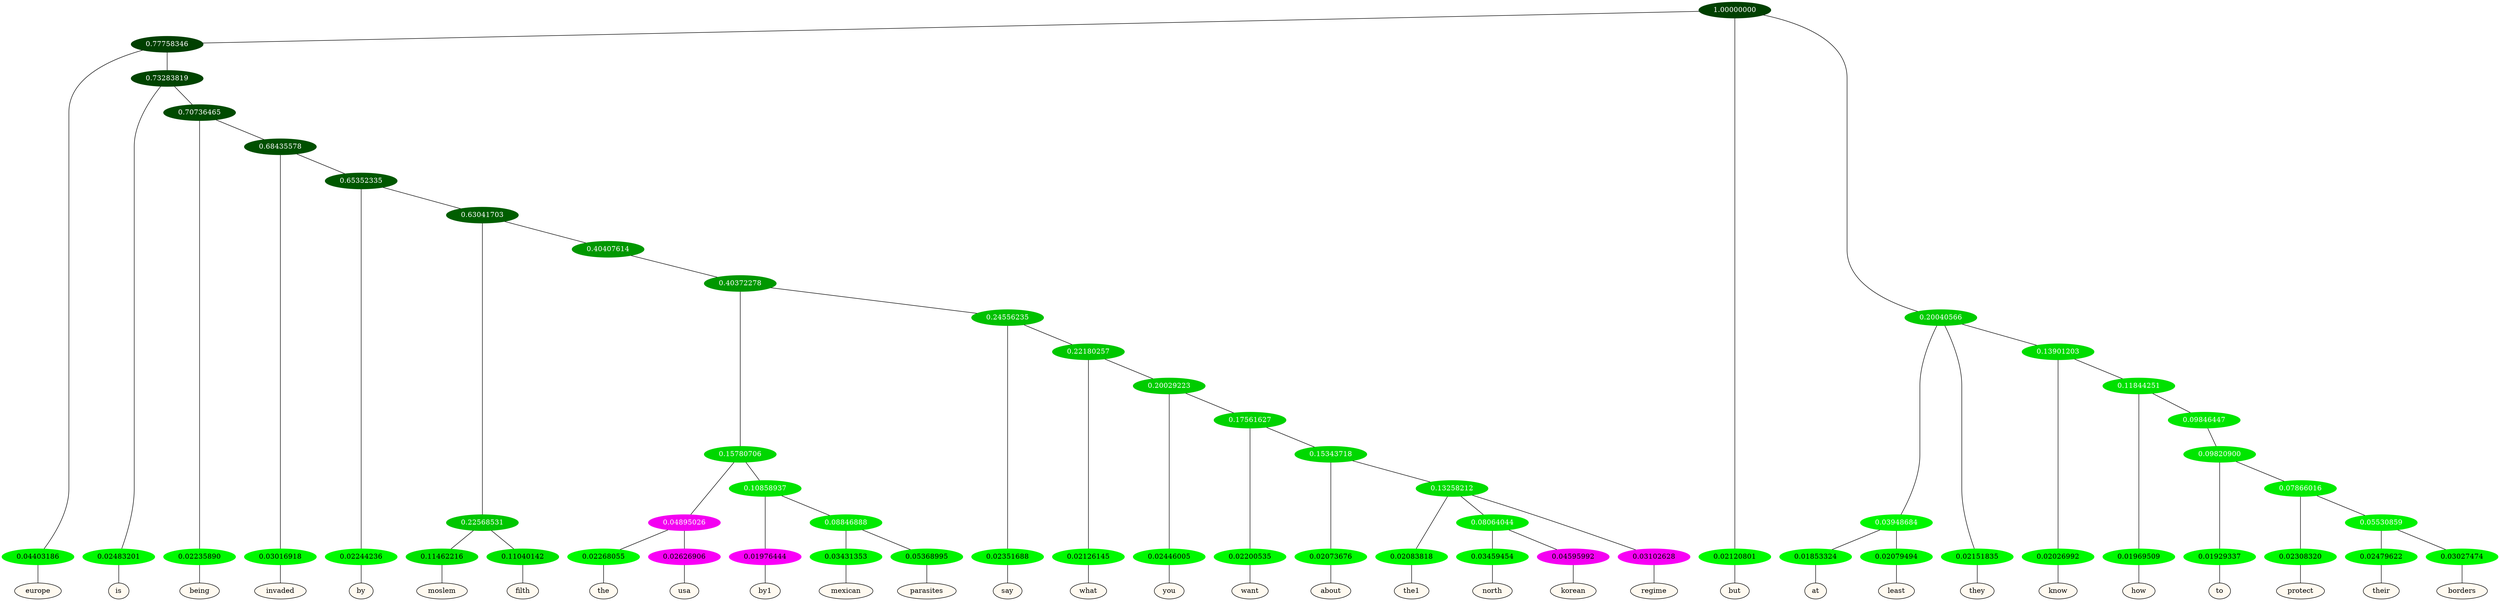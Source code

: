 graph {
	node [format=png height=0.15 nodesep=0.001 ordering=out overlap=prism overlap_scaling=0.01 ranksep=0.001 ratio=0.2 style=filled width=0.15]
	{
		rank=same
		a_w_4 [label=europe color=black fillcolor=floralwhite style="filled,solid"]
		a_w_9 [label=is color=black fillcolor=floralwhite style="filled,solid"]
		a_w_15 [label=being color=black fillcolor=floralwhite style="filled,solid"]
		a_w_19 [label=invaded color=black fillcolor=floralwhite style="filled,solid"]
		a_w_22 [label=by color=black fillcolor=floralwhite style="filled,solid"]
		a_w_30 [label=moslem color=black fillcolor=floralwhite style="filled,solid"]
		a_w_31 [label=filth color=black fillcolor=floralwhite style="filled,solid"]
		a_w_41 [label=the color=black fillcolor=floralwhite style="filled,solid"]
		a_w_42 [label=usa color=black fillcolor=floralwhite style="filled,solid"]
		a_w_43 [label=by1 color=black fillcolor=floralwhite style="filled,solid"]
		a_w_47 [label=mexican color=black fillcolor=floralwhite style="filled,solid"]
		a_w_48 [label=parasites color=black fillcolor=floralwhite style="filled,solid"]
		a_w_39 [label=say color=black fillcolor=floralwhite style="filled,solid"]
		a_w_45 [label=what color=black fillcolor=floralwhite style="filled,solid"]
		a_w_49 [label=you color=black fillcolor=floralwhite style="filled,solid"]
		a_w_51 [label=want color=black fillcolor=floralwhite style="filled,solid"]
		a_w_53 [label=about color=black fillcolor=floralwhite style="filled,solid"]
		a_w_55 [label=the1 color=black fillcolor=floralwhite style="filled,solid"]
		a_w_58 [label=north color=black fillcolor=floralwhite style="filled,solid"]
		a_w_59 [label=korean color=black fillcolor=floralwhite style="filled,solid"]
		a_w_57 [label=regime color=black fillcolor=floralwhite style="filled,solid"]
		a_w_2 [label=but color=black fillcolor=floralwhite style="filled,solid"]
		a_w_11 [label=at color=black fillcolor=floralwhite style="filled,solid"]
		a_w_12 [label=least color=black fillcolor=floralwhite style="filled,solid"]
		a_w_7 [label=they color=black fillcolor=floralwhite style="filled,solid"]
		a_w_13 [label=know color=black fillcolor=floralwhite style="filled,solid"]
		a_w_17 [label=how color=black fillcolor=floralwhite style="filled,solid"]
		a_w_24 [label=to color=black fillcolor=floralwhite style="filled,solid"]
		a_w_28 [label=protect color=black fillcolor=floralwhite style="filled,solid"]
		a_w_33 [label=their color=black fillcolor=floralwhite style="filled,solid"]
		a_w_34 [label=borders color=black fillcolor=floralwhite style="filled,solid"]
	}
	a_n_4 -- a_w_4
	a_n_9 -- a_w_9
	a_n_15 -- a_w_15
	a_n_19 -- a_w_19
	a_n_22 -- a_w_22
	a_n_30 -- a_w_30
	a_n_31 -- a_w_31
	a_n_41 -- a_w_41
	a_n_42 -- a_w_42
	a_n_43 -- a_w_43
	a_n_47 -- a_w_47
	a_n_48 -- a_w_48
	a_n_39 -- a_w_39
	a_n_45 -- a_w_45
	a_n_49 -- a_w_49
	a_n_51 -- a_w_51
	a_n_53 -- a_w_53
	a_n_55 -- a_w_55
	a_n_58 -- a_w_58
	a_n_59 -- a_w_59
	a_n_57 -- a_w_57
	a_n_2 -- a_w_2
	a_n_11 -- a_w_11
	a_n_12 -- a_w_12
	a_n_7 -- a_w_7
	a_n_13 -- a_w_13
	a_n_17 -- a_w_17
	a_n_24 -- a_w_24
	a_n_28 -- a_w_28
	a_n_33 -- a_w_33
	a_n_34 -- a_w_34
	{
		rank=same
		a_n_4 [label=0.04403186 color="0.334 1.000 0.956" fontcolor=black]
		a_n_9 [label=0.02483201 color="0.334 1.000 0.975" fontcolor=black]
		a_n_15 [label=0.02235890 color="0.334 1.000 0.978" fontcolor=black]
		a_n_19 [label=0.03016918 color="0.334 1.000 0.970" fontcolor=black]
		a_n_22 [label=0.02244236 color="0.334 1.000 0.978" fontcolor=black]
		a_n_30 [label=0.11462216 color="0.334 1.000 0.885" fontcolor=black]
		a_n_31 [label=0.11040142 color="0.334 1.000 0.890" fontcolor=black]
		a_n_41 [label=0.02268055 color="0.334 1.000 0.977" fontcolor=black]
		a_n_42 [label=0.02626906 color="0.835 1.000 0.974" fontcolor=black]
		a_n_43 [label=0.01976444 color="0.835 1.000 0.980" fontcolor=black]
		a_n_47 [label=0.03431353 color="0.334 1.000 0.966" fontcolor=black]
		a_n_48 [label=0.05368995 color="0.334 1.000 0.946" fontcolor=black]
		a_n_39 [label=0.02351688 color="0.334 1.000 0.976" fontcolor=black]
		a_n_45 [label=0.02126145 color="0.334 1.000 0.979" fontcolor=black]
		a_n_49 [label=0.02446005 color="0.334 1.000 0.976" fontcolor=black]
		a_n_51 [label=0.02200535 color="0.334 1.000 0.978" fontcolor=black]
		a_n_53 [label=0.02073676 color="0.334 1.000 0.979" fontcolor=black]
		a_n_55 [label=0.02083818 color="0.334 1.000 0.979" fontcolor=black]
		a_n_58 [label=0.03459454 color="0.334 1.000 0.965" fontcolor=black]
		a_n_59 [label=0.04595992 color="0.835 1.000 0.954" fontcolor=black]
		a_n_57 [label=0.03102628 color="0.835 1.000 0.969" fontcolor=black]
		a_n_2 [label=0.02120801 color="0.334 1.000 0.979" fontcolor=black]
		a_n_11 [label=0.01853324 color="0.334 1.000 0.981" fontcolor=black]
		a_n_12 [label=0.02079494 color="0.334 1.000 0.979" fontcolor=black]
		a_n_7 [label=0.02151835 color="0.334 1.000 0.978" fontcolor=black]
		a_n_13 [label=0.02026992 color="0.334 1.000 0.980" fontcolor=black]
		a_n_17 [label=0.01969509 color="0.334 1.000 0.980" fontcolor=black]
		a_n_24 [label=0.01929337 color="0.334 1.000 0.981" fontcolor=black]
		a_n_28 [label=0.02308320 color="0.334 1.000 0.977" fontcolor=black]
		a_n_33 [label=0.02479622 color="0.334 1.000 0.975" fontcolor=black]
		a_n_34 [label=0.03027474 color="0.334 1.000 0.970" fontcolor=black]
	}
	a_n_0 [label=1.00000000 color="0.334 1.000 0.250" fontcolor=grey99]
	a_n_1 [label=0.77758346 color="0.334 1.000 0.250" fontcolor=grey99]
	a_n_0 -- a_n_1
	a_n_0 -- a_n_2
	a_n_3 [label=0.20040566 color="0.334 1.000 0.800" fontcolor=grey99]
	a_n_0 -- a_n_3
	a_n_1 -- a_n_4
	a_n_5 [label=0.73283819 color="0.334 1.000 0.267" fontcolor=grey99]
	a_n_1 -- a_n_5
	a_n_6 [label=0.03948684 color="0.334 1.000 0.961" fontcolor=grey99]
	a_n_3 -- a_n_6
	a_n_3 -- a_n_7
	a_n_8 [label=0.13901203 color="0.334 1.000 0.861" fontcolor=grey99]
	a_n_3 -- a_n_8
	a_n_5 -- a_n_9
	a_n_10 [label=0.70736465 color="0.334 1.000 0.293" fontcolor=grey99]
	a_n_5 -- a_n_10
	a_n_6 -- a_n_11
	a_n_6 -- a_n_12
	a_n_8 -- a_n_13
	a_n_14 [label=0.11844251 color="0.334 1.000 0.882" fontcolor=grey99]
	a_n_8 -- a_n_14
	a_n_10 -- a_n_15
	a_n_16 [label=0.68435578 color="0.334 1.000 0.316" fontcolor=grey99]
	a_n_10 -- a_n_16
	a_n_14 -- a_n_17
	a_n_18 [label=0.09846447 color="0.334 1.000 0.902" fontcolor=grey99]
	a_n_14 -- a_n_18
	a_n_16 -- a_n_19
	a_n_20 [label=0.65352335 color="0.334 1.000 0.346" fontcolor=grey99]
	a_n_16 -- a_n_20
	a_n_21 [label=0.09820900 color="0.334 1.000 0.902" fontcolor=grey99]
	a_n_18 -- a_n_21
	a_n_20 -- a_n_22
	a_n_23 [label=0.63041703 color="0.334 1.000 0.370" fontcolor=grey99]
	a_n_20 -- a_n_23
	a_n_21 -- a_n_24
	a_n_25 [label=0.07866016 color="0.334 1.000 0.921" fontcolor=grey99]
	a_n_21 -- a_n_25
	a_n_26 [label=0.22568531 color="0.334 1.000 0.774" fontcolor=grey99]
	a_n_23 -- a_n_26
	a_n_27 [label=0.40407614 color="0.334 1.000 0.596" fontcolor=grey99]
	a_n_23 -- a_n_27
	a_n_25 -- a_n_28
	a_n_29 [label=0.05530859 color="0.334 1.000 0.945" fontcolor=grey99]
	a_n_25 -- a_n_29
	a_n_26 -- a_n_30
	a_n_26 -- a_n_31
	a_n_32 [label=0.40372278 color="0.334 1.000 0.596" fontcolor=grey99]
	a_n_27 -- a_n_32
	a_n_29 -- a_n_33
	a_n_29 -- a_n_34
	a_n_35 [label=0.15780706 color="0.334 1.000 0.842" fontcolor=grey99]
	a_n_32 -- a_n_35
	a_n_36 [label=0.24556235 color="0.334 1.000 0.754" fontcolor=grey99]
	a_n_32 -- a_n_36
	a_n_37 [label=0.04895026 color="0.835 1.000 0.951" fontcolor=grey99]
	a_n_35 -- a_n_37
	a_n_38 [label=0.10858937 color="0.334 1.000 0.891" fontcolor=grey99]
	a_n_35 -- a_n_38
	a_n_36 -- a_n_39
	a_n_40 [label=0.22180257 color="0.334 1.000 0.778" fontcolor=grey99]
	a_n_36 -- a_n_40
	a_n_37 -- a_n_41
	a_n_37 -- a_n_42
	a_n_38 -- a_n_43
	a_n_44 [label=0.08846888 color="0.334 1.000 0.912" fontcolor=grey99]
	a_n_38 -- a_n_44
	a_n_40 -- a_n_45
	a_n_46 [label=0.20029223 color="0.334 1.000 0.800" fontcolor=grey99]
	a_n_40 -- a_n_46
	a_n_44 -- a_n_47
	a_n_44 -- a_n_48
	a_n_46 -- a_n_49
	a_n_50 [label=0.17561627 color="0.334 1.000 0.824" fontcolor=grey99]
	a_n_46 -- a_n_50
	a_n_50 -- a_n_51
	a_n_52 [label=0.15343718 color="0.334 1.000 0.847" fontcolor=grey99]
	a_n_50 -- a_n_52
	a_n_52 -- a_n_53
	a_n_54 [label=0.13258212 color="0.334 1.000 0.867" fontcolor=grey99]
	a_n_52 -- a_n_54
	a_n_54 -- a_n_55
	a_n_56 [label=0.08064044 color="0.334 1.000 0.919" fontcolor=grey99]
	a_n_54 -- a_n_56
	a_n_54 -- a_n_57
	a_n_56 -- a_n_58
	a_n_56 -- a_n_59
}
